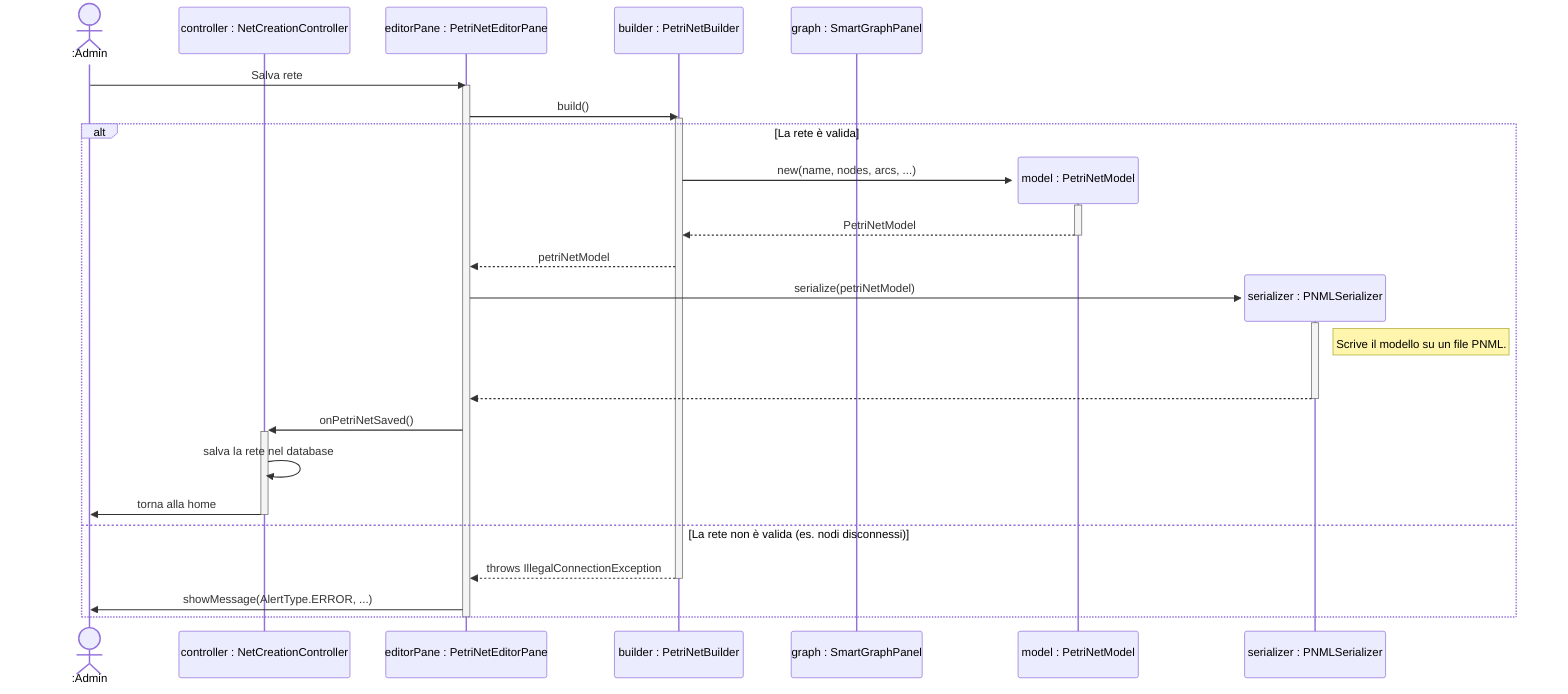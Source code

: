sequenceDiagram
    actor Admin as :Admin
    participant Controller as controller : NetCreationController

    participant EditorPane as editorPane : PetriNetEditorPane
    participant Builder as builder : PetriNetBuilder
    participant GraphView as graph : SmartGraphPanel
    participant EditorPane as editorPane : PetriNetEditorPane
    participant Builder as builder : PetriNetBuilder

    Admin->>EditorPane: Salva rete
    activate EditorPane

    EditorPane->>Builder: build()
    activate Builder


    alt La rete è valida
        create participant Model as model : PetriNetModel

        Builder->>+Model: new(name, nodes, arcs, ...)
        Model-->>-Builder: PetriNetModel
        Builder-->>EditorPane: petriNetModel

        create participant Serializer as serializer : PNMLSerializer
        EditorPane->>Serializer: serialize(petriNetModel)
        activate Serializer
        Note right of Serializer: Scrive il modello su un file PNML.
        Serializer-->>EditorPane: <br>
        deactivate Serializer
        EditorPane->>+Controller: onPetriNetSaved()
        Controller->>Controller: salva la rete nel database
        Controller->>-Admin: torna alla home

    else La rete non è valida (es. nodi disconnessi)
        Builder-->>-EditorPane: throws IllegalConnectionException
        EditorPane->>Admin: showMessage(AlertType.ERROR, ...)
        destroy Model
        destroy Serializer

    end

    deactivate EditorPane